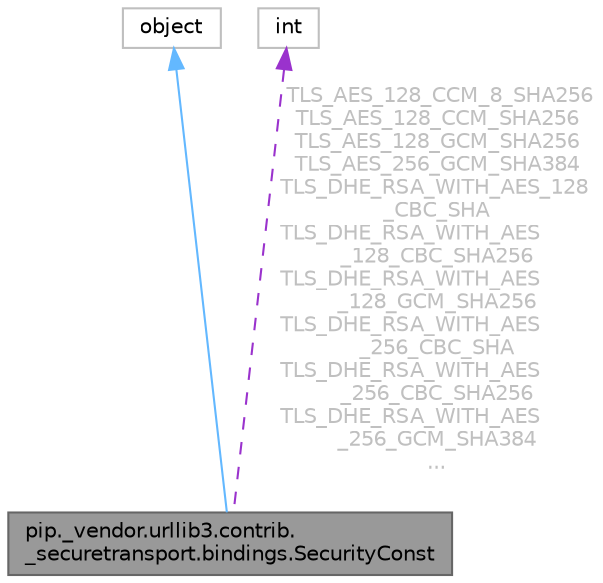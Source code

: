 digraph "pip._vendor.urllib3.contrib._securetransport.bindings.SecurityConst"
{
 // LATEX_PDF_SIZE
  bgcolor="transparent";
  edge [fontname=Helvetica,fontsize=10,labelfontname=Helvetica,labelfontsize=10];
  node [fontname=Helvetica,fontsize=10,shape=box,height=0.2,width=0.4];
  Node1 [id="Node000001",label="pip._vendor.urllib3.contrib.\l_securetransport.bindings.SecurityConst",height=0.2,width=0.4,color="gray40", fillcolor="grey60", style="filled", fontcolor="black",tooltip=" "];
  Node2 -> Node1 [id="edge1_Node000001_Node000002",dir="back",color="steelblue1",style="solid",tooltip=" "];
  Node2 [id="Node000002",label="object",height=0.2,width=0.4,color="grey75", fillcolor="white", style="filled",tooltip=" "];
  Node3 -> Node1 [id="edge2_Node000001_Node000003",dir="back",color="darkorchid3",style="dashed",tooltip=" ",label=" TLS_AES_128_CCM_8_SHA256\nTLS_AES_128_CCM_SHA256\nTLS_AES_128_GCM_SHA256\nTLS_AES_256_GCM_SHA384\nTLS_DHE_RSA_WITH_AES_128\l_CBC_SHA\nTLS_DHE_RSA_WITH_AES\l_128_CBC_SHA256\nTLS_DHE_RSA_WITH_AES\l_128_GCM_SHA256\nTLS_DHE_RSA_WITH_AES\l_256_CBC_SHA\nTLS_DHE_RSA_WITH_AES\l_256_CBC_SHA256\nTLS_DHE_RSA_WITH_AES\l_256_GCM_SHA384\n...",fontcolor="grey" ];
  Node3 [id="Node000003",label="int",height=0.2,width=0.4,color="grey75", fillcolor="white", style="filled",tooltip=" "];
}
